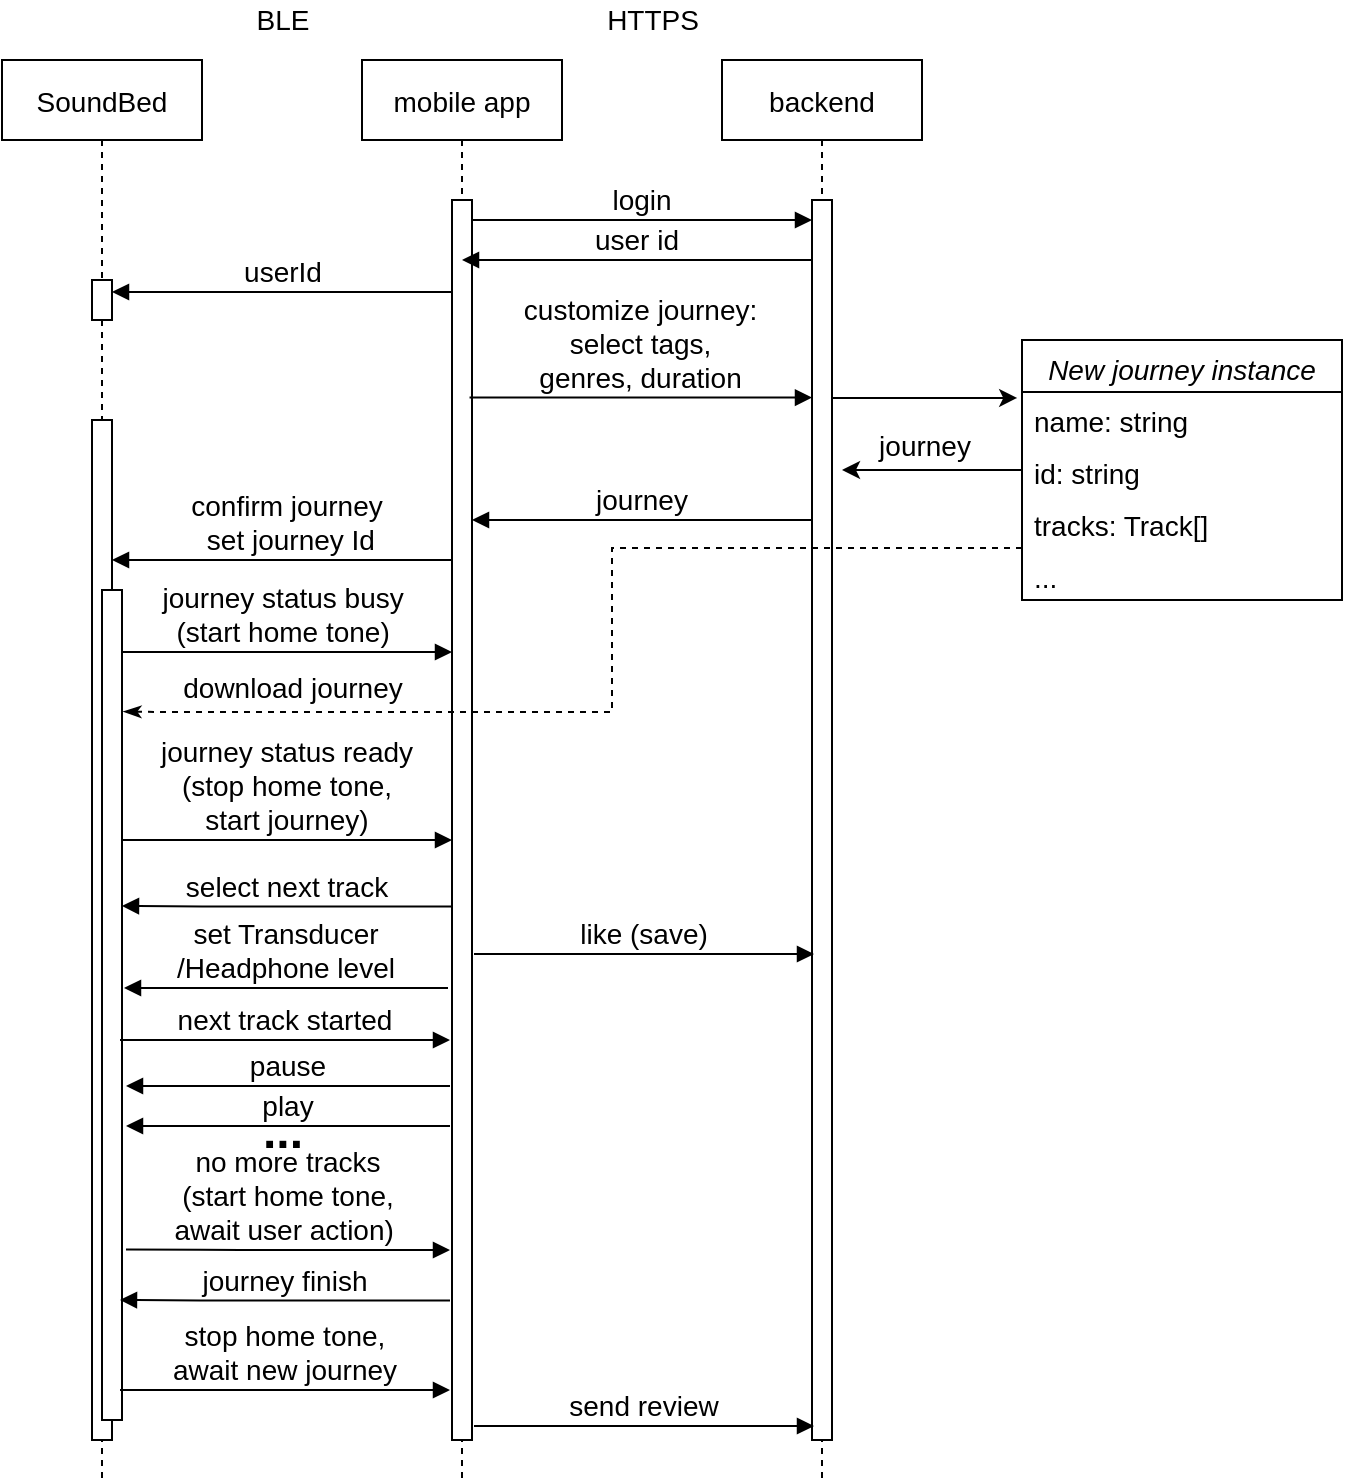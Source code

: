 <mxfile version="16.5.6" type="github">
  <diagram name="Page-1" id="e7e014a7-5840-1c2e-5031-d8a46d1fe8dd">
    <mxGraphModel dx="901" dy="530" grid="1" gridSize="10" guides="1" tooltips="1" connect="1" arrows="1" fold="1" page="1" pageScale="1" pageWidth="1169" pageHeight="826" background="none" math="0" shadow="0">
      <root>
        <object label="" other="" id="0">
          <mxCell />
        </object>
        <mxCell id="1" parent="0" />
        <mxCell id="ssKL7-adrF8DjpuyPg4L-67" value="SoundBed" style="shape=umlLifeline;perimeter=lifelinePerimeter;container=1;collapsible=0;recursiveResize=0;rounded=0;shadow=0;strokeWidth=1;fontSize=14;" parent="1" vertex="1">
          <mxGeometry x="130" y="90" width="100" height="710" as="geometry" />
        </mxCell>
        <mxCell id="ssKL7-adrF8DjpuyPg4L-68" value="" style="points=[];perimeter=orthogonalPerimeter;rounded=0;shadow=0;strokeWidth=1;fontSize=14;" parent="ssKL7-adrF8DjpuyPg4L-67" vertex="1">
          <mxGeometry x="45" y="180" width="10" height="510" as="geometry" />
        </mxCell>
        <mxCell id="ssKL7-adrF8DjpuyPg4L-93" value="" style="points=[];perimeter=orthogonalPerimeter;rounded=0;shadow=0;strokeWidth=1;fontSize=14;" parent="ssKL7-adrF8DjpuyPg4L-67" vertex="1">
          <mxGeometry x="45" y="110" width="10" height="20" as="geometry" />
        </mxCell>
        <mxCell id="ssKL7-adrF8DjpuyPg4L-94" value="userId" style="verticalAlign=bottom;endArrow=block;shadow=0;strokeWidth=1;fontSize=14;" parent="ssKL7-adrF8DjpuyPg4L-67" edge="1">
          <mxGeometry relative="1" as="geometry">
            <mxPoint x="226" y="116" as="sourcePoint" />
            <mxPoint x="55" y="116.0" as="targetPoint" />
            <Array as="points">
              <mxPoint x="111.27" y="116" />
            </Array>
          </mxGeometry>
        </mxCell>
        <mxCell id="ssKL7-adrF8DjpuyPg4L-110" value="confirm journey&#xa; set journey Id" style="verticalAlign=bottom;endArrow=block;shadow=0;strokeWidth=1;fontSize=14;" parent="ssKL7-adrF8DjpuyPg4L-67" edge="1">
          <mxGeometry relative="1" as="geometry">
            <mxPoint x="229.5" y="250.0" as="sourcePoint" />
            <mxPoint x="55.001" y="250.0" as="targetPoint" />
            <Array as="points">
              <mxPoint x="115.27" y="250" />
            </Array>
          </mxGeometry>
        </mxCell>
        <mxCell id="ssKL7-adrF8DjpuyPg4L-71" value="mobile app" style="shape=umlLifeline;perimeter=lifelinePerimeter;container=1;collapsible=0;recursiveResize=0;rounded=0;shadow=0;strokeWidth=1;fontSize=14;" parent="1" vertex="1">
          <mxGeometry x="310" y="90" width="100" height="710" as="geometry" />
        </mxCell>
        <mxCell id="ssKL7-adrF8DjpuyPg4L-72" value="" style="points=[];perimeter=orthogonalPerimeter;rounded=0;shadow=0;strokeWidth=1;fontSize=14;" parent="ssKL7-adrF8DjpuyPg4L-71" vertex="1">
          <mxGeometry x="45" y="70" width="10" height="620" as="geometry" />
        </mxCell>
        <mxCell id="ssKL7-adrF8DjpuyPg4L-114" value="journey status busy &#xa;(start home tone) " style="verticalAlign=bottom;endArrow=block;entryX=0;entryY=0;shadow=0;strokeWidth=1;fontSize=14;" parent="ssKL7-adrF8DjpuyPg4L-71" edge="1">
          <mxGeometry relative="1" as="geometry">
            <mxPoint x="-120" y="296" as="sourcePoint" />
            <mxPoint x="45.0" y="296.0" as="targetPoint" />
          </mxGeometry>
        </mxCell>
        <mxCell id="ssKL7-adrF8DjpuyPg4L-131" value="select next track" style="verticalAlign=bottom;endArrow=block;shadow=0;strokeWidth=1;fontSize=14;" parent="ssKL7-adrF8DjpuyPg4L-71" edge="1">
          <mxGeometry relative="1" as="geometry">
            <mxPoint x="45" y="423.3" as="sourcePoint" />
            <mxPoint x="-120" y="423" as="targetPoint" />
            <Array as="points">
              <mxPoint x="-69.93" y="423.3" />
            </Array>
          </mxGeometry>
        </mxCell>
        <mxCell id="ssKL7-adrF8DjpuyPg4L-112" value="&lt;span style=&quot;background-color: rgb(255, 255, 255); font-size: 14px;&quot;&gt;download journey&lt;/span&gt;&lt;br style=&quot;padding: 0px; margin: 0px; font-size: 14px;&quot;&gt;" style="text;html=1;align=center;verticalAlign=middle;resizable=0;points=[];autosize=1;strokeColor=none;fillColor=none;fontSize=14;" parent="ssKL7-adrF8DjpuyPg4L-71" vertex="1">
          <mxGeometry x="-100" y="304" width="130" height="20" as="geometry" />
        </mxCell>
        <mxCell id="ssKL7-adrF8DjpuyPg4L-115" value="journey status ready&#xa;(stop home tone, &#xa;start journey)" style="verticalAlign=bottom;endArrow=block;entryX=0;entryY=0;shadow=0;strokeWidth=1;fontSize=14;" parent="ssKL7-adrF8DjpuyPg4L-71" edge="1">
          <mxGeometry relative="1" as="geometry">
            <mxPoint x="-120" y="390" as="sourcePoint" />
            <mxPoint x="45.0" y="390" as="targetPoint" />
          </mxGeometry>
        </mxCell>
        <mxCell id="ssKL7-adrF8DjpuyPg4L-75" value="backend" style="shape=umlLifeline;perimeter=lifelinePerimeter;container=1;collapsible=0;recursiveResize=0;rounded=0;shadow=0;strokeWidth=1;fontSize=14;" parent="1" vertex="1">
          <mxGeometry x="490" y="90" width="100" height="710" as="geometry" />
        </mxCell>
        <mxCell id="ssKL7-adrF8DjpuyPg4L-76" value="" style="points=[];perimeter=orthogonalPerimeter;rounded=0;shadow=0;strokeWidth=1;fontSize=14;" parent="ssKL7-adrF8DjpuyPg4L-75" vertex="1">
          <mxGeometry x="45" y="70" width="10" height="620" as="geometry" />
        </mxCell>
        <mxCell id="ssKL7-adrF8DjpuyPg4L-77" value="login" style="verticalAlign=bottom;endArrow=block;entryX=0;entryY=0;shadow=0;strokeWidth=1;fontSize=14;" parent="ssKL7-adrF8DjpuyPg4L-75" edge="1">
          <mxGeometry relative="1" as="geometry">
            <mxPoint x="-125" y="80.0" as="sourcePoint" />
            <mxPoint x="45" y="80.0" as="targetPoint" />
          </mxGeometry>
        </mxCell>
        <mxCell id="ssKL7-adrF8DjpuyPg4L-79" value="user id" style="verticalAlign=bottom;endArrow=block;shadow=0;strokeWidth=1;fontSize=14;" parent="1" source="ssKL7-adrF8DjpuyPg4L-76" target="ssKL7-adrF8DjpuyPg4L-71" edge="1">
          <mxGeometry relative="1" as="geometry">
            <mxPoint x="375" y="180.0" as="sourcePoint" />
            <mxPoint x="545" y="180.0" as="targetPoint" />
            <Array as="points">
              <mxPoint x="420" y="190" />
            </Array>
          </mxGeometry>
        </mxCell>
        <mxCell id="ssKL7-adrF8DjpuyPg4L-80" value="BLE" style="text;html=1;align=center;verticalAlign=middle;resizable=0;points=[];autosize=1;strokeColor=none;fillColor=none;fontSize=14;" parent="1" vertex="1">
          <mxGeometry x="250" y="60" width="40" height="20" as="geometry" />
        </mxCell>
        <mxCell id="ssKL7-adrF8DjpuyPg4L-81" value="HTTPS" style="text;html=1;align=center;verticalAlign=middle;resizable=0;points=[];autosize=1;strokeColor=none;fillColor=none;fontSize=14;" parent="1" vertex="1">
          <mxGeometry x="425" y="60" width="60" height="20" as="geometry" />
        </mxCell>
        <mxCell id="ssKL7-adrF8DjpuyPg4L-96" value="customize journey: &#xa;select tags, &#xa;genres, duration" style="verticalAlign=bottom;endArrow=block;shadow=0;strokeWidth=1;exitX=0.877;exitY=0.427;exitDx=0;exitDy=0;exitPerimeter=0;fontSize=14;" parent="1" edge="1">
          <mxGeometry relative="1" as="geometry">
            <mxPoint x="363.77" y="258.78" as="sourcePoint" />
            <mxPoint x="535.0" y="258.78" as="targetPoint" />
          </mxGeometry>
        </mxCell>
        <mxCell id="ssKL7-adrF8DjpuyPg4L-98" value="" style="edgeStyle=orthogonalEdgeStyle;rounded=0;orthogonalLoop=1;jettySize=auto;html=1;entryX=-0.015;entryY=0.115;entryDx=0;entryDy=0;entryPerimeter=0;fontSize=14;" parent="1" target="ssKL7-adrF8DjpuyPg4L-100" edge="1">
          <mxGeometry relative="1" as="geometry">
            <mxPoint x="545.0" y="250.0" as="sourcePoint" />
            <mxPoint x="570.0" y="250.0" as="targetPoint" />
            <Array as="points">
              <mxPoint x="545" y="259" />
            </Array>
          </mxGeometry>
        </mxCell>
        <mxCell id="ssKL7-adrF8DjpuyPg4L-99" value="New journey instance" style="swimlane;fontStyle=2;align=center;verticalAlign=top;childLayout=stackLayout;horizontal=1;startSize=26;horizontalStack=0;resizeParent=1;resizeLast=0;collapsible=1;marginBottom=0;rounded=0;shadow=0;strokeWidth=1;fontSize=14;" parent="1" vertex="1">
          <mxGeometry x="640" y="230" width="160" height="130" as="geometry">
            <mxRectangle x="230" y="140" width="160" height="26" as="alternateBounds" />
          </mxGeometry>
        </mxCell>
        <mxCell id="ssKL7-adrF8DjpuyPg4L-100" value="name: string" style="text;align=left;verticalAlign=top;spacingLeft=4;spacingRight=4;overflow=hidden;rotatable=0;points=[[0,0.5],[1,0.5]];portConstraint=eastwest;fontSize=14;" parent="ssKL7-adrF8DjpuyPg4L-99" vertex="1">
          <mxGeometry y="26" width="160" height="26" as="geometry" />
        </mxCell>
        <mxCell id="ssKL7-adrF8DjpuyPg4L-101" value="id: string&#xa;...................." style="text;align=left;verticalAlign=top;spacingLeft=4;spacingRight=4;overflow=hidden;rotatable=0;points=[[0,0.5],[1,0.5]];portConstraint=eastwest;rounded=0;shadow=0;html=0;fontSize=14;" parent="ssKL7-adrF8DjpuyPg4L-99" vertex="1">
          <mxGeometry y="52" width="160" height="26" as="geometry" />
        </mxCell>
        <mxCell id="ssKL7-adrF8DjpuyPg4L-104" value="tracks: Track[]" style="text;align=left;verticalAlign=top;spacingLeft=4;spacingRight=4;overflow=hidden;rotatable=0;points=[[0,0.5],[1,0.5]];portConstraint=eastwest;fontSize=14;" parent="ssKL7-adrF8DjpuyPg4L-99" vertex="1">
          <mxGeometry y="78" width="160" height="26" as="geometry" />
        </mxCell>
        <mxCell id="ssKL7-adrF8DjpuyPg4L-108" value="..." style="text;align=left;verticalAlign=top;spacingLeft=4;spacingRight=4;overflow=hidden;rotatable=0;points=[[0,0.5],[1,0.5]];portConstraint=eastwest;fontSize=14;" parent="ssKL7-adrF8DjpuyPg4L-99" vertex="1">
          <mxGeometry y="104" width="160" height="26" as="geometry" />
        </mxCell>
        <mxCell id="ssKL7-adrF8DjpuyPg4L-106" value="journey" style="verticalAlign=bottom;endArrow=block;shadow=0;strokeWidth=1;fontSize=14;" parent="1" source="ssKL7-adrF8DjpuyPg4L-76" edge="1">
          <mxGeometry relative="1" as="geometry">
            <mxPoint x="530" y="320" as="sourcePoint" />
            <mxPoint x="365.001" y="320.0" as="targetPoint" />
            <Array as="points">
              <mxPoint x="425.27" y="320" />
            </Array>
          </mxGeometry>
        </mxCell>
        <mxCell id="ssKL7-adrF8DjpuyPg4L-116" style="edgeStyle=orthogonalEdgeStyle;rounded=0;orthogonalLoop=1;jettySize=auto;html=1;exitX=0;exitY=0.5;exitDx=0;exitDy=0;fontSize=14;" parent="1" source="ssKL7-adrF8DjpuyPg4L-101" edge="1">
          <mxGeometry relative="1" as="geometry">
            <mxPoint x="550" y="295" as="targetPoint" />
          </mxGeometry>
        </mxCell>
        <mxCell id="ssKL7-adrF8DjpuyPg4L-117" value="journey" style="edgeLabel;html=1;align=center;verticalAlign=middle;resizable=0;points=[];fontSize=14;" parent="ssKL7-adrF8DjpuyPg4L-116" vertex="1" connectable="0">
          <mxGeometry x="0.097" y="-3" relative="1" as="geometry">
            <mxPoint y="-10" as="offset" />
          </mxGeometry>
        </mxCell>
        <mxCell id="ssKL7-adrF8DjpuyPg4L-128" value="set Transducer&#xa;/Headphone level" style="verticalAlign=bottom;endArrow=block;shadow=0;strokeWidth=1;startArrow=none;fontSize=14;" parent="1" edge="1">
          <mxGeometry relative="1" as="geometry">
            <mxPoint x="353" y="554" as="sourcePoint" />
            <mxPoint x="191" y="554" as="targetPoint" />
            <Array as="points" />
          </mxGeometry>
        </mxCell>
        <mxCell id="ssKL7-adrF8DjpuyPg4L-130" value="no more tracks&#xa;(start home tone, &#xa;await user action) " style="verticalAlign=bottom;endArrow=none;shadow=0;strokeWidth=1;entryX=1.2;entryY=0.07;entryDx=0;entryDy=0;entryPerimeter=0;startArrow=block;startFill=1;endFill=0;fontSize=14;" parent="1" edge="1">
          <mxGeometry relative="1" as="geometry">
            <mxPoint x="354" y="685" as="sourcePoint" />
            <mxPoint x="192" y="684.7" as="targetPoint" />
            <Array as="points">
              <mxPoint x="239.07" y="685" />
            </Array>
          </mxGeometry>
        </mxCell>
        <mxCell id="ssKL7-adrF8DjpuyPg4L-132" value="like (save)" style="verticalAlign=bottom;endArrow=block;entryX=0;entryY=0;shadow=0;strokeWidth=1;fontSize=14;" parent="1" edge="1">
          <mxGeometry relative="1" as="geometry">
            <mxPoint x="366" y="537.0" as="sourcePoint" />
            <mxPoint x="536.0" y="537.0" as="targetPoint" />
          </mxGeometry>
        </mxCell>
        <mxCell id="ssKL7-adrF8DjpuyPg4L-133" value="send review" style="verticalAlign=bottom;endArrow=block;entryX=0;entryY=0;shadow=0;strokeWidth=1;fontSize=14;" parent="1" edge="1">
          <mxGeometry relative="1" as="geometry">
            <mxPoint x="366" y="773" as="sourcePoint" />
            <mxPoint x="536.0" y="773" as="targetPoint" />
            <Array as="points">
              <mxPoint x="460" y="773" />
            </Array>
          </mxGeometry>
        </mxCell>
        <mxCell id="ssKL7-adrF8DjpuyPg4L-113" value="" style="points=[];perimeter=orthogonalPerimeter;rounded=0;shadow=0;strokeWidth=1;fontSize=14;" parent="1" vertex="1">
          <mxGeometry x="180" y="355" width="10" height="415" as="geometry" />
        </mxCell>
        <mxCell id="PQI9PGGNrI2MXjwa9Ebt-1" value="" style="edgeStyle=orthogonalEdgeStyle;rounded=0;orthogonalLoop=1;jettySize=auto;html=1;exitX=0;exitY=0.5;exitDx=0;exitDy=0;fontSize=14;dashed=1;endArrow=classicThin;startArrow=none;startFill=0;endFill=1;entryX=1.062;entryY=0.527;entryDx=0;entryDy=0;entryPerimeter=0;" edge="1" parent="1">
          <mxGeometry relative="1" as="geometry">
            <mxPoint x="190.62" y="415.78" as="targetPoint" />
            <Array as="points">
              <mxPoint x="435" y="334" />
              <mxPoint x="435" y="416" />
              <mxPoint x="210" y="416" />
            </Array>
            <mxPoint x="640" y="334" as="sourcePoint" />
          </mxGeometry>
        </mxCell>
        <mxCell id="PQI9PGGNrI2MXjwa9Ebt-4" value="journey finish" style="verticalAlign=bottom;endArrow=block;shadow=0;strokeWidth=1;fontSize=14;" edge="1" parent="1">
          <mxGeometry relative="1" as="geometry">
            <mxPoint x="354" y="710.3" as="sourcePoint" />
            <mxPoint x="189" y="710" as="targetPoint" />
            <Array as="points">
              <mxPoint x="239.07" y="710.3" />
            </Array>
          </mxGeometry>
        </mxCell>
        <mxCell id="PQI9PGGNrI2MXjwa9Ebt-7" value="stop home tone, &#xa;await new journey" style="verticalAlign=bottom;endArrow=block;entryX=0;entryY=0;shadow=0;strokeWidth=1;fontSize=14;" edge="1" parent="1">
          <mxGeometry relative="1" as="geometry">
            <mxPoint x="189" y="755" as="sourcePoint" />
            <mxPoint x="354.0" y="755.0" as="targetPoint" />
          </mxGeometry>
        </mxCell>
        <mxCell id="PQI9PGGNrI2MXjwa9Ebt-10" value="pause" style="verticalAlign=bottom;endArrow=block;shadow=0;strokeWidth=1;startArrow=none;fontSize=14;" edge="1" parent="1">
          <mxGeometry relative="1" as="geometry">
            <mxPoint x="354" y="603.0" as="sourcePoint" />
            <mxPoint x="192.0" y="603.0" as="targetPoint" />
            <Array as="points" />
          </mxGeometry>
        </mxCell>
        <mxCell id="PQI9PGGNrI2MXjwa9Ebt-11" value="play" style="verticalAlign=bottom;endArrow=block;shadow=0;strokeWidth=1;startArrow=none;fontSize=14;" edge="1" parent="1">
          <mxGeometry relative="1" as="geometry">
            <mxPoint x="354" y="623.0" as="sourcePoint" />
            <mxPoint x="192.0" y="623.0" as="targetPoint" />
            <Array as="points" />
          </mxGeometry>
        </mxCell>
        <mxCell id="PQI9PGGNrI2MXjwa9Ebt-13" value="..." style="text;strokeColor=none;fillColor=none;html=1;fontSize=24;fontStyle=1;verticalAlign=middle;align=center;" vertex="1" parent="1">
          <mxGeometry x="220" y="606" width="100" height="40" as="geometry" />
        </mxCell>
        <mxCell id="PQI9PGGNrI2MXjwa9Ebt-14" value="next track started" style="verticalAlign=bottom;endArrow=block;entryX=0;entryY=0;shadow=0;strokeWidth=1;fontSize=14;" edge="1" parent="1">
          <mxGeometry relative="1" as="geometry">
            <mxPoint x="189" y="580" as="sourcePoint" />
            <mxPoint x="354.0" y="580" as="targetPoint" />
          </mxGeometry>
        </mxCell>
      </root>
    </mxGraphModel>
  </diagram>
</mxfile>

